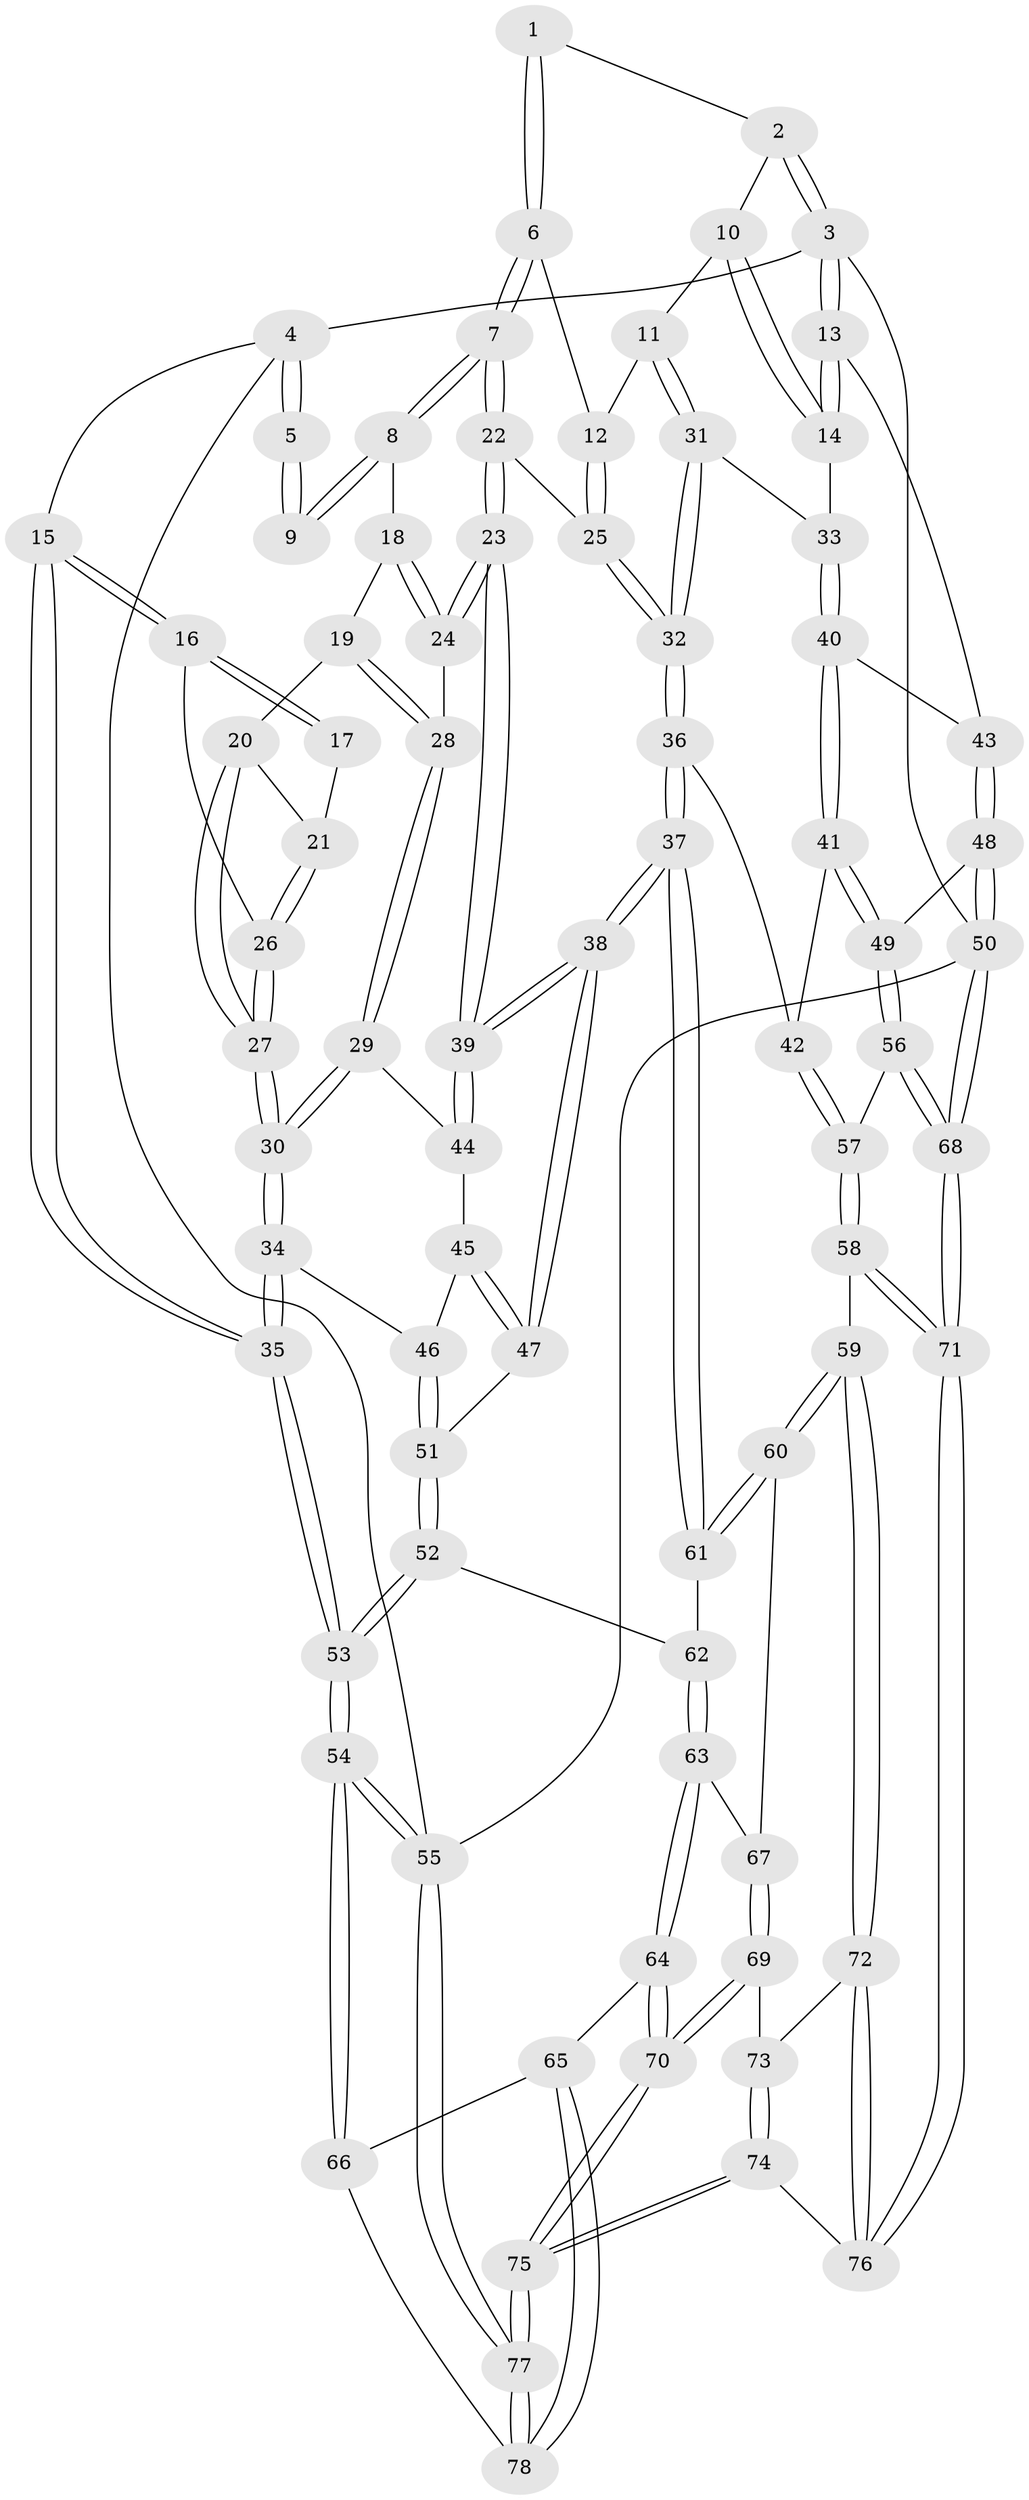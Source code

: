 // Generated by graph-tools (version 1.1) at 2025/00/03/09/25 05:00:25]
// undirected, 78 vertices, 192 edges
graph export_dot {
graph [start="1"]
  node [color=gray90,style=filled];
  1 [pos="+0.5249260791995835+0"];
  2 [pos="+0.9565584441499303+0"];
  3 [pos="+1+0"];
  4 [pos="+0+0"];
  5 [pos="+0.24111624910535678+0"];
  6 [pos="+0.5481744034224142+0.013074417006776515"];
  7 [pos="+0.3784988796543411+0.22053444342208012"];
  8 [pos="+0.23645637000402311+0.025776530968957656"];
  9 [pos="+0.22460004276931295+0"];
  10 [pos="+0.8487444981625004+0.04801305933703446"];
  11 [pos="+0.6556723526610568+0.15251409006797342"];
  12 [pos="+0.5703000744247685+0.05112376784577278"];
  13 [pos="+1+0"];
  14 [pos="+0.8795700567793047+0.18494182940932352"];
  15 [pos="+0+0.1300450593648019"];
  16 [pos="+0+0.17938989755560253"];
  17 [pos="+0.1687628580002875+0.05808345802448106"];
  18 [pos="+0.224111519688124+0.16365695770564495"];
  19 [pos="+0.1647060581461009+0.21467477432055102"];
  20 [pos="+0.134170070565602+0.20425056247587348"];
  21 [pos="+0.1291472750144945+0.200385387095203"];
  22 [pos="+0.37559286340723086+0.26841040496029117"];
  23 [pos="+0.31954425074893844+0.3230428618495579"];
  24 [pos="+0.28507132080822234+0.3250173558511955"];
  25 [pos="+0.49039589695511954+0.290669439355578"];
  26 [pos="+0.03370999405717347+0.21656877194998542"];
  27 [pos="+0.13315866593978523+0.39989830399754484"];
  28 [pos="+0.25645222029132037+0.33416234719419935"];
  29 [pos="+0.18228595695493666+0.38116803470104893"];
  30 [pos="+0.13472098238909294+0.4036983437218883"];
  31 [pos="+0.6797945770177141+0.22446066269723328"];
  32 [pos="+0.581557296814619+0.34159497172410563"];
  33 [pos="+0.8680702937153836+0.2861104812530465"];
  34 [pos="+0.09663066961058586+0.4549487683164311"];
  35 [pos="+0+0.4923209890406862"];
  36 [pos="+0.5965063356756509+0.5227741179617746"];
  37 [pos="+0.4970104309039955+0.5867178998771316"];
  38 [pos="+0.48375567162438293+0.5792713355819797"];
  39 [pos="+0.41077778316355573+0.4968030490308423"];
  40 [pos="+0.9092746140484989+0.3440468624000491"];
  41 [pos="+0.7436508733515668+0.5348563474410065"];
  42 [pos="+0.7269748661002449+0.5372342767255837"];
  43 [pos="+1+0.3798595183939224"];
  44 [pos="+0.29256321083465603+0.4965962731430847"];
  45 [pos="+0.23703269749796024+0.5302386197843978"];
  46 [pos="+0.14628780240063535+0.5360897472896544"];
  47 [pos="+0.36718991597047834+0.5883687653520517"];
  48 [pos="+1+0.6444896359091786"];
  49 [pos="+0.9013875750255727+0.6829658369613678"];
  50 [pos="+1+1"];
  51 [pos="+0.1719566698601695+0.6489785946825436"];
  52 [pos="+0.16323291765580855+0.6978588045002301"];
  53 [pos="+0+0.6803918475832392"];
  54 [pos="+0+0.9659288363960571"];
  55 [pos="+0+1"];
  56 [pos="+0.850990370400281+0.7920582385127506"];
  57 [pos="+0.7105018663990835+0.8252195743551476"];
  58 [pos="+0.6743347340076882+0.8509860032281417"];
  59 [pos="+0.5326249625258009+0.8039813009902796"];
  60 [pos="+0.5037595051664737+0.7705037856495082"];
  61 [pos="+0.4925591484310277+0.620245880418654"];
  62 [pos="+0.18725430006751845+0.7539071633958123"];
  63 [pos="+0.18842125315220787+0.7641794333415706"];
  64 [pos="+0.1618689528471561+0.8454510143641388"];
  65 [pos="+0.14136432310309502+0.8590525029192371"];
  66 [pos="+0.013021075174614353+0.8880252156288408"];
  67 [pos="+0.40703827640347023+0.8167209387676905"];
  68 [pos="+1+1"];
  69 [pos="+0.3604492121268936+0.890733161946639"];
  70 [pos="+0.24134500671684417+0.9152694991695824"];
  71 [pos="+0.8078995157606249+1"];
  72 [pos="+0.4895196192347366+1"];
  73 [pos="+0.36269175720589275+0.9010800284808805"];
  74 [pos="+0.33157908732759034+1"];
  75 [pos="+0.3139978434515026+1"];
  76 [pos="+0.48515314233940027+1"];
  77 [pos="+0.14939045818495833+1"];
  78 [pos="+0.13937139508260518+1"];
  1 -- 2;
  1 -- 6;
  1 -- 6;
  2 -- 3;
  2 -- 3;
  2 -- 10;
  3 -- 4;
  3 -- 13;
  3 -- 13;
  3 -- 50;
  4 -- 5;
  4 -- 5;
  4 -- 15;
  4 -- 55;
  5 -- 9;
  5 -- 9;
  6 -- 7;
  6 -- 7;
  6 -- 12;
  7 -- 8;
  7 -- 8;
  7 -- 22;
  7 -- 22;
  8 -- 9;
  8 -- 9;
  8 -- 18;
  10 -- 11;
  10 -- 14;
  10 -- 14;
  11 -- 12;
  11 -- 31;
  11 -- 31;
  12 -- 25;
  12 -- 25;
  13 -- 14;
  13 -- 14;
  13 -- 43;
  14 -- 33;
  15 -- 16;
  15 -- 16;
  15 -- 35;
  15 -- 35;
  16 -- 17;
  16 -- 17;
  16 -- 26;
  17 -- 21;
  18 -- 19;
  18 -- 24;
  18 -- 24;
  19 -- 20;
  19 -- 28;
  19 -- 28;
  20 -- 21;
  20 -- 27;
  20 -- 27;
  21 -- 26;
  21 -- 26;
  22 -- 23;
  22 -- 23;
  22 -- 25;
  23 -- 24;
  23 -- 24;
  23 -- 39;
  23 -- 39;
  24 -- 28;
  25 -- 32;
  25 -- 32;
  26 -- 27;
  26 -- 27;
  27 -- 30;
  27 -- 30;
  28 -- 29;
  28 -- 29;
  29 -- 30;
  29 -- 30;
  29 -- 44;
  30 -- 34;
  30 -- 34;
  31 -- 32;
  31 -- 32;
  31 -- 33;
  32 -- 36;
  32 -- 36;
  33 -- 40;
  33 -- 40;
  34 -- 35;
  34 -- 35;
  34 -- 46;
  35 -- 53;
  35 -- 53;
  36 -- 37;
  36 -- 37;
  36 -- 42;
  37 -- 38;
  37 -- 38;
  37 -- 61;
  37 -- 61;
  38 -- 39;
  38 -- 39;
  38 -- 47;
  38 -- 47;
  39 -- 44;
  39 -- 44;
  40 -- 41;
  40 -- 41;
  40 -- 43;
  41 -- 42;
  41 -- 49;
  41 -- 49;
  42 -- 57;
  42 -- 57;
  43 -- 48;
  43 -- 48;
  44 -- 45;
  45 -- 46;
  45 -- 47;
  45 -- 47;
  46 -- 51;
  46 -- 51;
  47 -- 51;
  48 -- 49;
  48 -- 50;
  48 -- 50;
  49 -- 56;
  49 -- 56;
  50 -- 68;
  50 -- 68;
  50 -- 55;
  51 -- 52;
  51 -- 52;
  52 -- 53;
  52 -- 53;
  52 -- 62;
  53 -- 54;
  53 -- 54;
  54 -- 55;
  54 -- 55;
  54 -- 66;
  54 -- 66;
  55 -- 77;
  55 -- 77;
  56 -- 57;
  56 -- 68;
  56 -- 68;
  57 -- 58;
  57 -- 58;
  58 -- 59;
  58 -- 71;
  58 -- 71;
  59 -- 60;
  59 -- 60;
  59 -- 72;
  59 -- 72;
  60 -- 61;
  60 -- 61;
  60 -- 67;
  61 -- 62;
  62 -- 63;
  62 -- 63;
  63 -- 64;
  63 -- 64;
  63 -- 67;
  64 -- 65;
  64 -- 70;
  64 -- 70;
  65 -- 66;
  65 -- 78;
  65 -- 78;
  66 -- 78;
  67 -- 69;
  67 -- 69;
  68 -- 71;
  68 -- 71;
  69 -- 70;
  69 -- 70;
  69 -- 73;
  70 -- 75;
  70 -- 75;
  71 -- 76;
  71 -- 76;
  72 -- 73;
  72 -- 76;
  72 -- 76;
  73 -- 74;
  73 -- 74;
  74 -- 75;
  74 -- 75;
  74 -- 76;
  75 -- 77;
  75 -- 77;
  77 -- 78;
  77 -- 78;
}
